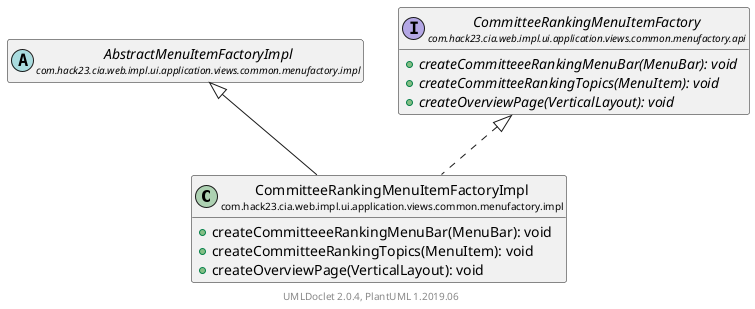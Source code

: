 @startuml
    set namespaceSeparator none
    hide empty fields
    hide empty methods

    class "<size:14>CommitteeRankingMenuItemFactoryImpl\n<size:10>com.hack23.cia.web.impl.ui.application.views.common.menufactory.impl" as com.hack23.cia.web.impl.ui.application.views.common.menufactory.impl.CommitteeRankingMenuItemFactoryImpl [[CommitteeRankingMenuItemFactoryImpl.html]] {
        +createCommitteeeRankingMenuBar(MenuBar): void
        +createCommitteeRankingTopics(MenuItem): void
        +createOverviewPage(VerticalLayout): void
    }

    abstract class "<size:14>AbstractMenuItemFactoryImpl\n<size:10>com.hack23.cia.web.impl.ui.application.views.common.menufactory.impl" as com.hack23.cia.web.impl.ui.application.views.common.menufactory.impl.AbstractMenuItemFactoryImpl [[AbstractMenuItemFactoryImpl.html]]
    interface "<size:14>CommitteeRankingMenuItemFactory\n<size:10>com.hack23.cia.web.impl.ui.application.views.common.menufactory.api" as com.hack23.cia.web.impl.ui.application.views.common.menufactory.api.CommitteeRankingMenuItemFactory [[../api/CommitteeRankingMenuItemFactory.html]] {
        {abstract} +createCommitteeeRankingMenuBar(MenuBar): void
        {abstract} +createCommitteeRankingTopics(MenuItem): void
        {abstract} +createOverviewPage(VerticalLayout): void
    }

    com.hack23.cia.web.impl.ui.application.views.common.menufactory.impl.AbstractMenuItemFactoryImpl <|-- com.hack23.cia.web.impl.ui.application.views.common.menufactory.impl.CommitteeRankingMenuItemFactoryImpl
    com.hack23.cia.web.impl.ui.application.views.common.menufactory.api.CommitteeRankingMenuItemFactory <|.. com.hack23.cia.web.impl.ui.application.views.common.menufactory.impl.CommitteeRankingMenuItemFactoryImpl

    center footer UMLDoclet 2.0.4, PlantUML 1.2019.06
@enduml
